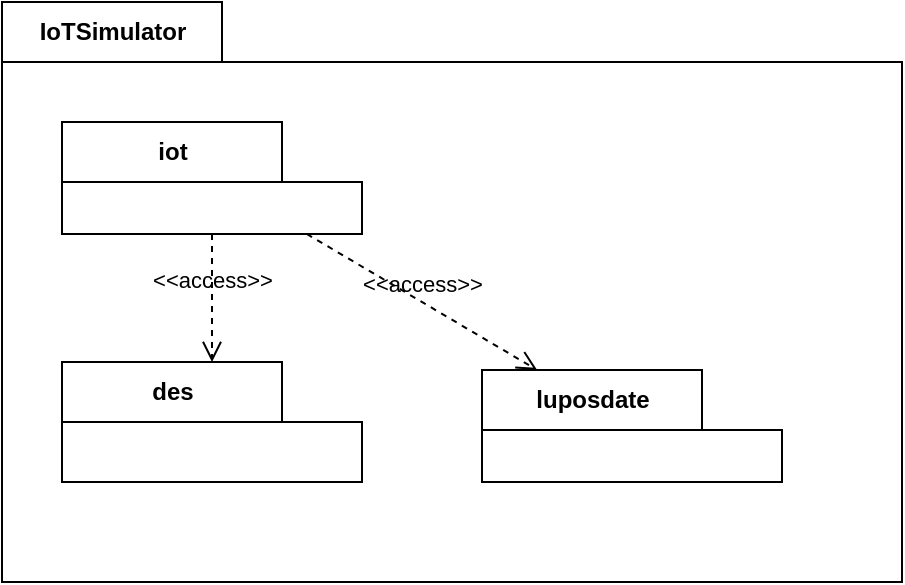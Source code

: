 <mxfile version="14.5.1" type="device" pages="4"><diagram id="vRRZIqCkM6hg-ABJ2pF9" name="package dia"><mxGraphModel dx="1086" dy="806" grid="1" gridSize="10" guides="1" tooltips="1" connect="1" arrows="1" fold="1" page="1" pageScale="1" pageWidth="1169" pageHeight="827" math="0" shadow="0"><root><mxCell id="1gKnIOoqOgBdwHBui1Az-0"/><mxCell id="1gKnIOoqOgBdwHBui1Az-1" parent="1gKnIOoqOgBdwHBui1Az-0"/><mxCell id="1gKnIOoqOgBdwHBui1Az-3" value="IoTSimulator" style="shape=folder;fontStyle=1;tabWidth=110;tabHeight=30;tabPosition=left;html=1;boundedLbl=1;labelInHeader=1;container=1;collapsible=0;recursiveResize=0;" parent="1gKnIOoqOgBdwHBui1Az-1" vertex="1"><mxGeometry x="120" y="190" width="450" height="290" as="geometry"/></mxCell><mxCell id="1gKnIOoqOgBdwHBui1Az-5" value="des" style="shape=folder;fontStyle=1;tabWidth=110;tabHeight=30;tabPosition=left;html=1;boundedLbl=1;labelInHeader=1;container=1;collapsible=0;recursiveResize=0;" parent="1gKnIOoqOgBdwHBui1Az-3" vertex="1"><mxGeometry x="30" y="180" width="150" height="60" as="geometry"/></mxCell><mxCell id="1gKnIOoqOgBdwHBui1Az-7" value="iot" style="shape=folder;fontStyle=1;tabWidth=110;tabHeight=30;tabPosition=left;html=1;boundedLbl=1;labelInHeader=1;container=1;collapsible=0;recursiveResize=0;" parent="1gKnIOoqOgBdwHBui1Az-3" vertex="1"><mxGeometry x="30" y="60" width="150" height="56" as="geometry"/></mxCell><mxCell id="1gKnIOoqOgBdwHBui1Az-8" value="luposdate" style="shape=folder;fontStyle=1;tabWidth=110;tabHeight=30;tabPosition=left;html=1;boundedLbl=1;labelInHeader=1;container=1;collapsible=0;recursiveResize=0;" parent="1gKnIOoqOgBdwHBui1Az-3" vertex="1"><mxGeometry x="240" y="184" width="150" height="56" as="geometry"/></mxCell><mxCell id="1gKnIOoqOgBdwHBui1Az-10" value="&amp;lt;&amp;lt;access&amp;gt;&amp;gt;" style="endArrow=open;startArrow=none;endFill=0;startFill=0;endSize=8;html=1;verticalAlign=bottom;dashed=1;labelBackgroundColor=none;" parent="1gKnIOoqOgBdwHBui1Az-3" source="1gKnIOoqOgBdwHBui1Az-7" target="1gKnIOoqOgBdwHBui1Az-5" edge="1"><mxGeometry width="160" relative="1" as="geometry"><mxPoint x="370" y="110" as="sourcePoint"/><mxPoint x="370" y="170" as="targetPoint"/></mxGeometry></mxCell><mxCell id="1gKnIOoqOgBdwHBui1Az-11" value="&amp;lt;&amp;lt;access&amp;gt;&amp;gt;" style="endArrow=open;startArrow=none;endFill=0;startFill=0;endSize=8;html=1;verticalAlign=bottom;dashed=1;labelBackgroundColor=none;" parent="1gKnIOoqOgBdwHBui1Az-3" source="1gKnIOoqOgBdwHBui1Az-7" target="1gKnIOoqOgBdwHBui1Az-8" edge="1"><mxGeometry width="160" relative="1" as="geometry"><mxPoint x="260" y="138" as="sourcePoint"/><mxPoint x="260" y="262" as="targetPoint"/></mxGeometry></mxCell></root></mxGraphModel></diagram><diagram id="C5RBs43oDa-KdzZeNtuy" name="classdiagram"><mxGraphModel dx="3076" dy="1991" grid="1" gridSize="10" guides="1" tooltips="1" connect="1" arrows="1" fold="1" page="1" pageScale="1" pageWidth="827" pageHeight="1169" math="0" shadow="0"><root><mxCell id="WIyWlLk6GJQsqaUBKTNV-0"/><mxCell id="WIyWlLk6GJQsqaUBKTNV-1" parent="WIyWlLk6GJQsqaUBKTNV-0"/><mxCell id="_Pl0vGnd-abjK3oXuGNf-1" value="" style="group" parent="WIyWlLk6GJQsqaUBKTNV-1" vertex="1" connectable="0"><mxGeometry x="-820" width="790" height="560" as="geometry"/></mxCell><mxCell id="_Pl0vGnd-abjK3oXuGNf-0" value="des" style="shape=folder;fontStyle=1;tabWidth=110;tabHeight=30;tabPosition=left;html=1;boundedLbl=1;labelInHeader=1;container=1;collapsible=0;recursiveResize=0;" parent="_Pl0vGnd-abjK3oXuGNf-1" vertex="1"><mxGeometry x="-30" y="-50" width="820" height="610" as="geometry"/></mxCell><mxCell id="zkfFHV4jXpPFQw0GAbJ--0" value="Entity" style="swimlane;fontStyle=3;align=center;verticalAlign=top;childLayout=stackLayout;horizontal=1;startSize=40;horizontalStack=0;resizeParent=1;resizeLast=0;collapsible=1;marginBottom=0;rounded=0;shadow=0;strokeWidth=1;" parent="_Pl0vGnd-abjK3oXuGNf-1" vertex="1"><mxGeometry y="180" width="380" height="206" as="geometry"><mxRectangle x="110" y="40" width="160" height="26" as="alternateBounds"/></mxGeometry></mxCell><mxCell id="xHIuYqL_ucx7t_yjkkBr-3" value="" style="line;strokeWidth=1;fillColor=none;align=left;verticalAlign=middle;spacingTop=-1;spacingLeft=3;spacingRight=3;rotatable=0;labelPosition=right;points=[];portConstraint=eastwest;" parent="zkfFHV4jXpPFQw0GAbJ--0" vertex="1"><mxGeometry y="40" width="380" height="10" as="geometry"/></mxCell><mxCell id="ssuXnuS0yx2slPVAGlFX-4" value="shutDownEntity()" style="text;align=left;verticalAlign=top;spacingLeft=4;spacingRight=4;overflow=hidden;rotatable=0;points=[[0,0.5],[1,0.5]];portConstraint=eastwest;fontStyle=2" parent="zkfFHV4jXpPFQw0GAbJ--0" vertex="1"><mxGeometry y="50" width="380" height="26" as="geometry"/></mxCell><mxCell id="zkfFHV4jXpPFQw0GAbJ--5" value="startUpEntity()" style="text;align=left;verticalAlign=top;spacingLeft=4;spacingRight=4;overflow=hidden;rotatable=0;points=[[0,0.5],[1,0.5]];portConstraint=eastwest;fontStyle=2" parent="zkfFHV4jXpPFQw0GAbJ--0" vertex="1"><mxGeometry y="76" width="380" height="26" as="geometry"/></mxCell><mxCell id="ssuXnuS0yx2slPVAGlFX-3" value="processEvent(e: Event)" style="text;align=left;verticalAlign=top;spacingLeft=4;spacingRight=4;overflow=hidden;rotatable=0;points=[[0,0.5],[1,0.5]];portConstraint=eastwest;fontStyle=2" parent="zkfFHV4jXpPFQw0GAbJ--0" vertex="1"><mxGeometry y="102" width="380" height="26" as="geometry"/></mxCell><mxCell id="ssuXnuS0yx2slPVAGlFX-5" value="sendEvent(destination: Entity, delay: Long, data: Any?)" style="text;align=left;verticalAlign=top;spacingLeft=4;spacingRight=4;overflow=hidden;rotatable=0;points=[[0,0.5],[1,0.5]];portConstraint=eastwest;fontStyle=0" parent="zkfFHV4jXpPFQw0GAbJ--0" vertex="1"><mxGeometry y="128" width="380" height="26" as="geometry"/></mxCell><mxCell id="ssuXnuS0yx2slPVAGlFX-6" value="beBusy(duration: Long)" style="text;align=left;verticalAlign=top;spacingLeft=4;spacingRight=4;overflow=hidden;rotatable=0;points=[[0,0.5],[1,0.5]];portConstraint=eastwest;fontStyle=0" parent="zkfFHV4jXpPFQw0GAbJ--0" vertex="1"><mxGeometry y="154" width="380" height="26" as="geometry"/></mxCell><mxCell id="ssuXnuS0yx2slPVAGlFX-7" value="terminate()" style="text;align=left;verticalAlign=top;spacingLeft=4;spacingRight=4;overflow=hidden;rotatable=0;points=[[0,0.5],[1,0.5]];portConstraint=eastwest;fontStyle=0" parent="zkfFHV4jXpPFQw0GAbJ--0" vertex="1"><mxGeometry y="180" width="380" height="26" as="geometry"/></mxCell><mxCell id="zkfFHV4jXpPFQw0GAbJ--17" value="EventPriorityQueue" style="swimlane;fontStyle=1;align=center;verticalAlign=top;childLayout=stackLayout;horizontal=1;startSize=26;horizontalStack=0;resizeParent=1;resizeLast=0;collapsible=1;marginBottom=0;rounded=0;shadow=0;strokeWidth=1;" parent="_Pl0vGnd-abjK3oXuGNf-1" vertex="1"><mxGeometry x="540" width="160" height="150" as="geometry"><mxRectangle x="-70" y="130" width="160" height="26" as="alternateBounds"/></mxGeometry></mxCell><mxCell id="xHIuYqL_ucx7t_yjkkBr-4" value="" style="line;strokeWidth=1;fillColor=none;align=left;verticalAlign=middle;spacingTop=-1;spacingLeft=3;spacingRight=3;rotatable=0;labelPosition=right;points=[];portConstraint=eastwest;" parent="zkfFHV4jXpPFQw0GAbJ--17" vertex="1"><mxGeometry y="26" width="160" height="10" as="geometry"/></mxCell><mxCell id="zkfFHV4jXpPFQw0GAbJ--24" value="enqueue(e: Event)" style="text;align=left;verticalAlign=top;spacingLeft=4;spacingRight=4;overflow=hidden;rotatable=0;points=[[0,0.5],[1,0.5]];portConstraint=eastwest;" parent="zkfFHV4jXpPFQw0GAbJ--17" vertex="1"><mxGeometry y="36" width="160" height="26" as="geometry"/></mxCell><mxCell id="zkfFHV4jXpPFQw0GAbJ--25" value="dequeue(): Event" style="text;align=left;verticalAlign=top;spacingLeft=4;spacingRight=4;overflow=hidden;rotatable=0;points=[[0,0.5],[1,0.5]];portConstraint=eastwest;" parent="zkfFHV4jXpPFQw0GAbJ--17" vertex="1"><mxGeometry y="62" width="160" height="26" as="geometry"/></mxCell><mxCell id="ssuXnuS0yx2slPVAGlFX-0" value="peek(): Event" style="text;align=left;verticalAlign=top;spacingLeft=4;spacingRight=4;overflow=hidden;rotatable=0;points=[[0,0.5],[1,0.5]];portConstraint=eastwest;" parent="zkfFHV4jXpPFQw0GAbJ--17" vertex="1"><mxGeometry y="88" width="160" height="26" as="geometry"/></mxCell><mxCell id="ssuXnuS0yx2slPVAGlFX-1" value="hasNext(): Boolean" style="text;align=left;verticalAlign=top;spacingLeft=4;spacingRight=4;overflow=hidden;rotatable=0;points=[[0,0.5],[1,0.5]];portConstraint=eastwest;" parent="zkfFHV4jXpPFQw0GAbJ--17" vertex="1"><mxGeometry y="114" width="160" height="26" as="geometry"/></mxCell><mxCell id="zkfFHV4jXpPFQw0GAbJ--26" value="" style="endArrow=open;shadow=0;strokeWidth=1;rounded=0;endFill=1;elbow=vertical;" parent="_Pl0vGnd-abjK3oXuGNf-1" source="zkfFHV4jXpPFQw0GAbJ--0" target="zkfFHV4jXpPFQw0GAbJ--17" edge="1"><mxGeometry x="0.5" y="41" relative="1" as="geometry"><mxPoint x="1200" y="192" as="sourcePoint"/><mxPoint x="1360" y="192" as="targetPoint"/><mxPoint x="-40" y="32" as="offset"/></mxGeometry></mxCell><mxCell id="zkfFHV4jXpPFQw0GAbJ--29" value="1&amp;nbsp; deferredEvents" style="text;html=1;resizable=0;points=[];;align=center;verticalAlign=middle;labelBackgroundColor=none;rounded=0;shadow=0;strokeWidth=1;fontSize=12;" parent="zkfFHV4jXpPFQw0GAbJ--26" vertex="1" connectable="0"><mxGeometry x="0.5" y="49" relative="1" as="geometry"><mxPoint x="19.41" y="71.47" as="offset"/></mxGeometry></mxCell><mxCell id="ssuXnuS0yx2slPVAGlFX-20" value="" style="endArrow=open;shadow=0;strokeWidth=1;rounded=0;endFill=1;elbow=vertical;" parent="_Pl0vGnd-abjK3oXuGNf-1" source="zkfFHV4jXpPFQw0GAbJ--17" target="NYVT1OIknMUKsWnLroQu-0" edge="1"><mxGeometry x="0.5" y="41" relative="1" as="geometry"><mxPoint x="1234" y="460" as="sourcePoint"/><mxPoint x="1524" y="460" as="targetPoint"/><mxPoint x="-40" y="32" as="offset"/></mxGeometry></mxCell><mxCell id="ssuXnuS0yx2slPVAGlFX-22" value="*&amp;nbsp; queue" style="text;html=1;resizable=0;points=[];;align=center;verticalAlign=middle;labelBackgroundColor=none;rounded=0;shadow=0;strokeWidth=1;fontSize=12;" parent="ssuXnuS0yx2slPVAGlFX-20" vertex="1" connectable="0"><mxGeometry x="0.5" y="49" relative="1" as="geometry"><mxPoint x="-19.0" y="4" as="offset"/></mxGeometry></mxCell><mxCell id="ssuXnuS0yx2slPVAGlFX-23" value="Simulation" style="swimlane;fontStyle=1;align=center;verticalAlign=top;childLayout=stackLayout;horizontal=1;startSize=26;horizontalStack=0;resizeParent=1;resizeParentMax=0;resizeLast=0;collapsible=1;marginBottom=0;" parent="_Pl0vGnd-abjK3oXuGNf-1" vertex="1"><mxGeometry x="40" width="300" height="128" as="geometry"/></mxCell><mxCell id="ssuXnuS0yx2slPVAGlFX-24" value="clock: Long&#10;maxClock: Long" style="text;strokeColor=none;fillColor=none;align=left;verticalAlign=top;spacingLeft=4;spacingRight=4;overflow=hidden;rotatable=0;points=[[0,0.5],[1,0.5]];portConstraint=eastwest;" parent="ssuXnuS0yx2slPVAGlFX-23" vertex="1"><mxGeometry y="26" width="300" height="40" as="geometry"/></mxCell><mxCell id="ssuXnuS0yx2slPVAGlFX-25" value="" style="line;strokeWidth=1;fillColor=none;align=left;verticalAlign=middle;spacingTop=-1;spacingLeft=3;spacingRight=3;rotatable=0;labelPosition=right;points=[];portConstraint=eastwest;" parent="ssuXnuS0yx2slPVAGlFX-23" vertex="1"><mxGeometry y="66" width="300" height="10" as="geometry"/></mxCell><mxCell id="ssuXnuS0yx2slPVAGlFX-26" value="initialize(entities: List&lt;Entity&gt;, maxClock: Long)" style="text;strokeColor=none;fillColor=none;align=left;verticalAlign=top;spacingLeft=4;spacingRight=4;overflow=hidden;rotatable=0;points=[[0,0.5],[1,0.5]];portConstraint=eastwest;" parent="ssuXnuS0yx2slPVAGlFX-23" vertex="1"><mxGeometry y="76" width="300" height="26" as="geometry"/></mxCell><mxCell id="ssuXnuS0yx2slPVAGlFX-33" value="runSimulation(): Long" style="text;strokeColor=none;fillColor=none;align=left;verticalAlign=top;spacingLeft=4;spacingRight=4;overflow=hidden;rotatable=0;points=[[0,0.5],[1,0.5]];portConstraint=eastwest;" parent="ssuXnuS0yx2slPVAGlFX-23" vertex="1"><mxGeometry y="102" width="300" height="26" as="geometry"/></mxCell><mxCell id="ssuXnuS0yx2slPVAGlFX-27" value="" style="endArrow=open;shadow=0;strokeWidth=1;rounded=0;endFill=1;elbow=vertical;" parent="_Pl0vGnd-abjK3oXuGNf-1" source="ssuXnuS0yx2slPVAGlFX-23" target="zkfFHV4jXpPFQw0GAbJ--0" edge="1"><mxGeometry x="0.5" y="41" relative="1" as="geometry"><mxPoint x="757" y="29.271" as="sourcePoint"/><mxPoint x="430" y="-150.001" as="targetPoint"/><mxPoint x="-40" y="32" as="offset"/></mxGeometry></mxCell><mxCell id="ssuXnuS0yx2slPVAGlFX-29" value="*&amp;nbsp; entities" style="text;html=1;resizable=0;points=[];;align=center;verticalAlign=middle;labelBackgroundColor=none;rounded=0;shadow=0;strokeWidth=1;fontSize=12;" parent="ssuXnuS0yx2slPVAGlFX-27" vertex="1" connectable="0"><mxGeometry x="0.5" y="49" relative="1" as="geometry"><mxPoint x="-19.59" y="-4" as="offset"/></mxGeometry></mxCell><mxCell id="ssuXnuS0yx2slPVAGlFX-30" value="" style="endArrow=open;shadow=0;strokeWidth=1;rounded=0;endFill=1;elbow=vertical;" parent="_Pl0vGnd-abjK3oXuGNf-1" source="ssuXnuS0yx2slPVAGlFX-23" target="zkfFHV4jXpPFQw0GAbJ--17" edge="1"><mxGeometry x="0.5" y="41" relative="1" as="geometry"><mxPoint x="529.997" y="132.25" as="sourcePoint"/><mxPoint x="642.24" y="40" as="targetPoint"/><mxPoint x="-40" y="32" as="offset"/></mxGeometry></mxCell><mxCell id="ssuXnuS0yx2slPVAGlFX-32" value="1&amp;nbsp; futureEvents" style="text;html=1;resizable=0;points=[];;align=center;verticalAlign=middle;labelBackgroundColor=none;rounded=0;shadow=0;strokeWidth=1;fontSize=12;" parent="ssuXnuS0yx2slPVAGlFX-30" vertex="1" connectable="0"><mxGeometry x="0.5" y="49" relative="1" as="geometry"><mxPoint x="4.51" y="34.68" as="offset"/></mxGeometry></mxCell><mxCell id="ssuXnuS0yx2slPVAGlFX-59" value="" style="endArrow=open;shadow=0;strokeWidth=1;rounded=0;endFill=1;elbow=vertical;entryX=1;entryY=0.5;entryDx=0;entryDy=0;" parent="_Pl0vGnd-abjK3oXuGNf-1" source="NYVT1OIknMUKsWnLroQu-0" target="zkfFHV4jXpPFQw0GAbJ--5" edge="1"><mxGeometry x="0.5" y="41" relative="1" as="geometry"><mxPoint x="485.575" y="300" as="sourcePoint"/><mxPoint x="410.0" y="430" as="targetPoint"/><mxPoint x="-40" y="32" as="offset"/></mxGeometry></mxCell><mxCell id="ssuXnuS0yx2slPVAGlFX-61" value="1&amp;nbsp; source" style="text;html=1;resizable=0;points=[];;align=center;verticalAlign=middle;labelBackgroundColor=none;rounded=0;shadow=0;strokeWidth=1;fontSize=12;" parent="ssuXnuS0yx2slPVAGlFX-59" vertex="1" connectable="0"><mxGeometry x="0.5" y="49" relative="1" as="geometry"><mxPoint x="5.57" y="-66.02" as="offset"/></mxGeometry></mxCell><mxCell id="ssuXnuS0yx2slPVAGlFX-62" value="" style="endArrow=open;shadow=0;strokeWidth=1;rounded=0;endFill=1;elbow=vertical;entryX=0.999;entryY=0.138;entryDx=0;entryDy=0;entryPerimeter=0;" parent="_Pl0vGnd-abjK3oXuGNf-1" source="NYVT1OIknMUKsWnLroQu-0" target="ssuXnuS0yx2slPVAGlFX-5" edge="1"><mxGeometry x="0.5" y="41" relative="1" as="geometry"><mxPoint x="560" y="361" as="sourcePoint"/><mxPoint x="407.0" y="550" as="targetPoint"/><mxPoint x="-40" y="32" as="offset"/></mxGeometry></mxCell><mxCell id="ssuXnuS0yx2slPVAGlFX-64" value="1&amp;nbsp; destination" style="text;html=1;resizable=0;points=[];;align=center;verticalAlign=middle;labelBackgroundColor=none;rounded=0;shadow=0;strokeWidth=1;fontSize=12;" parent="ssuXnuS0yx2slPVAGlFX-62" vertex="1" connectable="0"><mxGeometry x="0.5" y="49" relative="1" as="geometry"><mxPoint x="7.34" y="-36.73" as="offset"/></mxGeometry></mxCell><mxCell id="kUusdnOKoF7H_CNt3dx4-0" value="&amp;lt;&amp;lt;enumeration&amp;gt;&amp;gt;&lt;br&gt;&lt;b&gt;State&lt;/b&gt;" style="swimlane;fontStyle=0;align=center;verticalAlign=top;childLayout=stackLayout;horizontal=1;startSize=40;horizontalStack=0;resizeParent=1;resizeParentMax=0;resizeLast=0;collapsible=0;marginBottom=0;html=1;" parent="_Pl0vGnd-abjK3oXuGNf-1" vertex="1"><mxGeometry x="120" y="440" width="140" height="100" as="geometry"/></mxCell><mxCell id="kUusdnOKoF7H_CNt3dx4-1" value="RUNNABLE&lt;br&gt;BUSY&lt;br&gt;TERMINATED" style="text;html=1;strokeColor=none;fillColor=none;align=left;verticalAlign=middle;spacingLeft=4;spacingRight=4;overflow=hidden;rotatable=0;points=[[0,0.5],[1,0.5]];portConstraint=eastwest;" parent="kUusdnOKoF7H_CNt3dx4-0" vertex="1"><mxGeometry y="40" width="140" height="60" as="geometry"/></mxCell><mxCell id="kUusdnOKoF7H_CNt3dx4-2" value="" style="endArrow=open;shadow=0;strokeWidth=1;rounded=0;endFill=1;elbow=vertical;" parent="_Pl0vGnd-abjK3oXuGNf-1" source="zkfFHV4jXpPFQw0GAbJ--0" target="kUusdnOKoF7H_CNt3dx4-0" edge="1"><mxGeometry x="0.5" y="41" relative="1" as="geometry"><mxPoint x="420.38" y="520" as="sourcePoint"/><mxPoint x="270.0" y="563.588" as="targetPoint"/><mxPoint x="-40" y="32" as="offset"/></mxGeometry></mxCell><mxCell id="kUusdnOKoF7H_CNt3dx4-4" value="1&amp;nbsp; currentState&amp;nbsp;" style="text;html=1;resizable=0;points=[];;align=center;verticalAlign=middle;labelBackgroundColor=none;rounded=0;shadow=0;strokeWidth=1;fontSize=12;" parent="kUusdnOKoF7H_CNt3dx4-2" vertex="1" connectable="0"><mxGeometry x="0.5" y="49" relative="1" as="geometry"><mxPoint x="-4.67" y="-7.0" as="offset"/></mxGeometry></mxCell><mxCell id="NYVT1OIknMUKsWnLroQu-0" value="&amp;lt;&amp;lt;dataType&amp;gt;&amp;gt;&lt;br&gt;&lt;b&gt;Event&lt;/b&gt;" style="swimlane;fontStyle=0;align=center;verticalAlign=top;childLayout=stackLayout;horizontal=1;startSize=40;horizontalStack=0;resizeParent=1;resizeParentMax=0;resizeLast=0;collapsible=0;marginBottom=0;html=1;" parent="_Pl0vGnd-abjK3oXuGNf-1" vertex="1"><mxGeometry x="540" y="250" width="160" height="90" as="geometry"/></mxCell><mxCell id="NYVT1OIknMUKsWnLroQu-1" value="occurrenceTime: Double&lt;br&gt;data: Any?" style="text;html=1;strokeColor=none;fillColor=none;align=left;verticalAlign=middle;spacingLeft=4;spacingRight=4;overflow=hidden;rotatable=0;points=[[0,0.5],[1,0.5]];portConstraint=eastwest;" parent="NYVT1OIknMUKsWnLroQu-0" vertex="1"><mxGeometry y="40" width="160" height="50" as="geometry"/></mxCell><mxCell id="u_kVfinIG8tyeLFJFoCs-0" value="des" style="shape=folder;fontStyle=1;tabWidth=110;tabHeight=30;tabPosition=left;html=1;boundedLbl=1;labelInHeader=1;container=1;collapsible=0;recursiveResize=0;" parent="WIyWlLk6GJQsqaUBKTNV-1" vertex="1"><mxGeometry x="-1110" y="620" width="840" height="440" as="geometry"/></mxCell><mxCell id="u_kVfinIG8tyeLFJFoCs-9" value="&lt;p style=&quot;margin: 0px ; margin-top: 4px ; text-align: center&quot;&gt;&lt;i&gt;&amp;lt;&amp;lt;Interface&amp;gt;&amp;gt;&lt;/i&gt;&lt;br&gt;&lt;b&gt;ISimulation&lt;/b&gt;&lt;/p&gt;&lt;hr size=&quot;1&quot;&gt;&lt;p style=&quot;margin: 0px ; margin-left: 4px&quot;&gt;getCurrentClock(): Long&lt;br&gt;&lt;/p&gt;&lt;p style=&quot;margin: 0px ; margin-left: 4px&quot;&gt;startSimulation()&lt;/p&gt;&lt;p style=&quot;margin: 0px ; margin-left: 4px&quot;&gt;endSimulation()&lt;/p&gt;&lt;p style=&quot;margin: 0px ; margin-left: 4px&quot;&gt;&lt;br&gt;&lt;/p&gt;" style="verticalAlign=top;align=left;overflow=fill;fontSize=12;fontFamily=Helvetica;html=1;" parent="u_kVfinIG8tyeLFJFoCs-0" vertex="1"><mxGeometry x="20" y="50" width="140" height="90" as="geometry"/></mxCell><mxCell id="hTJO17ifyOc39funUpNa-1" value="&lt;p style=&quot;margin: 0px ; margin-top: 4px ; text-align: center&quot;&gt;&lt;b&gt;Simulation&lt;/b&gt;&lt;/p&gt;&lt;hr size=&quot;1&quot;&gt;&lt;p style=&quot;margin: 0px ; margin-left: 4px&quot;&gt;&amp;lt;&amp;lt;constructor&amp;gt;&amp;gt; Simulation(&lt;/p&gt;&lt;p style=&quot;margin: 0px ; margin-left: 4px&quot;&gt;&lt;span&gt;&amp;nbsp; &amp;nbsp; &amp;nbsp; &amp;nbsp; &amp;nbsp; &amp;nbsp; &amp;nbsp; &amp;nbsp;entities: List&amp;lt;Entity&amp;gt;,&lt;/span&gt;&lt;/p&gt;&lt;p style=&quot;margin: 0px ; margin-left: 4px&quot;&gt;&lt;span&gt;&amp;nbsp; &amp;nbsp; &amp;nbsp; &amp;nbsp; &amp;nbsp; &amp;nbsp; &amp;nbsp; &amp;nbsp;maxClock: Long,&lt;br&gt;&amp;nbsp; &amp;nbsp; &amp;nbsp; &amp;nbsp; &amp;nbsp; &amp;nbsp; &amp;nbsp; &amp;nbsp;steadyClock: Long,&lt;/span&gt;&lt;/p&gt;&lt;p style=&quot;margin: 0px ; margin-left: 4px&quot;&gt;&lt;span&gt;&amp;nbsp; &amp;nbsp; &amp;nbsp; &amp;nbsp; &amp;nbsp; &amp;nbsp; &amp;nbsp; &amp;nbsp;callback: ISimulationLifeCycle)&lt;/span&gt;&lt;/p&gt;" style="verticalAlign=top;align=left;overflow=fill;fontSize=12;fontFamily=Helvetica;html=1;" vertex="1" parent="u_kVfinIG8tyeLFJFoCs-0"><mxGeometry x="290" y="60" width="220" height="110" as="geometry"/></mxCell><mxCell id="hTJO17ifyOc39funUpNa-2" value="" style="endArrow=block;dashed=1;endFill=0;endSize=12;html=1;" edge="1" parent="u_kVfinIG8tyeLFJFoCs-0" source="hTJO17ifyOc39funUpNa-1" target="u_kVfinIG8tyeLFJFoCs-9"><mxGeometry width="160" relative="1" as="geometry"><mxPoint x="380" y="230" as="sourcePoint"/><mxPoint x="540" y="230" as="targetPoint"/></mxGeometry></mxCell><mxCell id="hTJO17ifyOc39funUpNa-3" value="&lt;p style=&quot;margin: 0px ; margin-top: 4px ; text-align: center&quot;&gt;&lt;b&gt;EventPriorityQueue&lt;/b&gt;&lt;/p&gt;&lt;hr size=&quot;1&quot;&gt;&lt;p style=&quot;margin: 0px ; margin-left: 4px&quot;&gt;&lt;br&gt;&lt;/p&gt;" style="verticalAlign=top;align=left;overflow=fill;fontSize=12;fontFamily=Helvetica;html=1;" vertex="1" parent="u_kVfinIG8tyeLFJFoCs-0"><mxGeometry x="670" y="80" width="130" height="50" as="geometry"/></mxCell><mxCell id="hTJO17ifyOc39funUpNa-5" value="" style="endArrow=open;shadow=0;strokeWidth=1;rounded=0;endFill=1;elbow=vertical;" edge="1" parent="u_kVfinIG8tyeLFJFoCs-0" source="hTJO17ifyOc39funUpNa-1" target="hTJO17ifyOc39funUpNa-3"><mxGeometry x="0.5" y="41" relative="1" as="geometry"><mxPoint x="420" y="177.393" as="sourcePoint"/><mxPoint x="580" y="99.998" as="targetPoint"/><mxPoint x="-40" y="32" as="offset"/></mxGeometry></mxCell><mxCell id="hTJO17ifyOc39funUpNa-6" value="1&amp;nbsp; &lt;br&gt;futureEvents" style="text;html=1;resizable=0;points=[];;align=center;verticalAlign=middle;labelBackgroundColor=none;rounded=0;shadow=0;strokeWidth=1;fontSize=12;" vertex="1" connectable="0" parent="hTJO17ifyOc39funUpNa-5"><mxGeometry x="0.5" y="49" relative="1" as="geometry"><mxPoint x="1.52" y="29.99" as="offset"/></mxGeometry></mxCell><mxCell id="hTJO17ifyOc39funUpNa-11" value="&lt;p style=&quot;margin: 0px ; margin-top: 4px ; text-align: center&quot;&gt;&lt;i&gt;&amp;lt;&amp;lt;dataType&amp;gt;&amp;gt;&lt;/i&gt;&lt;br&gt;&lt;b&gt;Event&lt;/b&gt;&lt;/p&gt;&lt;hr size=&quot;1&quot;&gt;&lt;p style=&quot;margin: 0px ; margin-left: 4px&quot;&gt;eventNumber: Int&lt;/p&gt;&lt;p style=&quot;margin: 0px ; margin-left: 4px&quot;&gt;occurenceTime: Long&lt;/p&gt;&lt;p style=&quot;margin: 0px ; margin-left: 4px&quot;&gt;data: Any&lt;br&gt;&lt;/p&gt;" style="verticalAlign=top;align=left;overflow=fill;fontSize=12;fontFamily=Helvetica;html=1;" vertex="1" parent="u_kVfinIG8tyeLFJFoCs-0"><mxGeometry x="640" y="290" width="190" height="90" as="geometry"/></mxCell><mxCell id="hTJO17ifyOc39funUpNa-12" value="" style="endArrow=open;shadow=0;strokeWidth=1;rounded=0;endFill=1;elbow=vertical;" edge="1" parent="u_kVfinIG8tyeLFJFoCs-0" source="hTJO17ifyOc39funUpNa-3" target="hTJO17ifyOc39funUpNa-11"><mxGeometry x="0.5" y="41" relative="1" as="geometry"><mxPoint x="620" y="68" as="sourcePoint"/><mxPoint x="620" y="168" as="targetPoint"/><mxPoint x="-40" y="32" as="offset"/></mxGeometry></mxCell><mxCell id="hTJO17ifyOc39funUpNa-13" value="*&amp;nbsp; queue" style="text;html=1;resizable=0;points=[];;align=center;verticalAlign=middle;labelBackgroundColor=none;rounded=0;shadow=0;strokeWidth=1;fontSize=12;" vertex="1" connectable="0" parent="hTJO17ifyOc39funUpNa-12"><mxGeometry x="0.5" y="49" relative="1" as="geometry"><mxPoint x="-24.0" y="20" as="offset"/></mxGeometry></mxCell><mxCell id="hTJO17ifyOc39funUpNa-14" value="&lt;p style=&quot;margin: 0px ; margin-top: 4px ; text-align: center&quot;&gt;&lt;i&gt;&amp;lt;&amp;lt;Interface&amp;gt;&amp;gt;&lt;/i&gt;&lt;br&gt;&lt;b&gt;ISimulationLifeCycle&lt;/b&gt;&lt;/p&gt;&lt;hr size=&quot;1&quot;&gt;&lt;p style=&quot;margin: 0px ; margin-left: 4px&quot;&gt;onStartUp()&lt;br&gt;&lt;/p&gt;&lt;p style=&quot;margin: 0px ; margin-left: 4px&quot;&gt;onSteadyState()&lt;/p&gt;&lt;p style=&quot;margin: 0px ; margin-left: 4px&quot;&gt;onShutDown()&lt;/p&gt;&lt;p style=&quot;margin: 0px ; margin-left: 4px&quot;&gt;&lt;br&gt;&lt;/p&gt;" style="verticalAlign=top;align=left;overflow=fill;fontSize=12;fontFamily=Helvetica;html=1;" vertex="1" parent="u_kVfinIG8tyeLFJFoCs-0"><mxGeometry x="20" y="230" width="140" height="90" as="geometry"/></mxCell><mxCell id="hTJO17ifyOc39funUpNa-15" value="" style="endArrow=open;shadow=0;strokeWidth=1;rounded=0;endFill=1;elbow=vertical;" edge="1" parent="u_kVfinIG8tyeLFJFoCs-0" source="hTJO17ifyOc39funUpNa-1" target="hTJO17ifyOc39funUpNa-14"><mxGeometry x="0.5" y="41" relative="1" as="geometry"><mxPoint x="250" y="324.614" as="sourcePoint"/><mxPoint x="357" y="320.002" as="targetPoint"/><mxPoint x="-40" y="32" as="offset"/></mxGeometry></mxCell><mxCell id="hTJO17ifyOc39funUpNa-16" value="1&amp;nbsp; &lt;br&gt;callback" style="text;html=1;resizable=0;points=[];;align=center;verticalAlign=middle;labelBackgroundColor=none;rounded=0;shadow=0;strokeWidth=1;fontSize=12;" vertex="1" connectable="0" parent="hTJO17ifyOc39funUpNa-15"><mxGeometry x="0.5" y="49" relative="1" as="geometry"><mxPoint x="-68.05" y="-50.66" as="offset"/></mxGeometry></mxCell><mxCell id="hTJO17ifyOc39funUpNa-18" value="&lt;p style=&quot;margin: 0px ; margin-top: 4px ; text-align: center&quot;&gt;&lt;b&gt;Entity&lt;/b&gt;&lt;br&gt;{abstract}&lt;/p&gt;&lt;hr size=&quot;1&quot;&gt;&lt;p style=&quot;margin: 0px ; margin-left: 4px&quot;&gt;&lt;i&gt;# onEvent(src: Entity, dest: Entity, data: Any)&lt;/i&gt;&lt;/p&gt;&lt;p style=&quot;margin: 0px ; margin-left: 4px&quot;&gt;# scheduleEvent(dest: Entity, data: Any, delay: Int)&lt;/p&gt;&lt;p style=&quot;margin: 0px ; margin-left: 4px&quot;&gt;# setTimer(delay: Int, callback: ITimer)&lt;/p&gt;&lt;p style=&quot;margin: 0px ; margin-left: 4px&quot;&gt;# terminate()&lt;/p&gt;" style="verticalAlign=top;align=left;overflow=fill;fontSize=12;fontFamily=Helvetica;html=1;" vertex="1" parent="u_kVfinIG8tyeLFJFoCs-0"><mxGeometry x="260" y="290" width="280" height="110" as="geometry"/></mxCell><mxCell id="hTJO17ifyOc39funUpNa-19" value="" style="endArrow=open;shadow=0;strokeWidth=1;rounded=0;endFill=1;elbow=vertical;startArrow=open;startFill=0;" edge="1" parent="u_kVfinIG8tyeLFJFoCs-0" source="hTJO17ifyOc39funUpNa-1" target="hTJO17ifyOc39funUpNa-18"><mxGeometry x="0.5" y="41" relative="1" as="geometry"><mxPoint x="520" y="190" as="sourcePoint"/><mxPoint x="520" y="242" as="targetPoint"/><mxPoint x="-40" y="32" as="offset"/></mxGeometry></mxCell><mxCell id="hTJO17ifyOc39funUpNa-20" value="*&amp;nbsp; entities" style="text;html=1;resizable=0;points=[];;align=center;verticalAlign=middle;labelBackgroundColor=none;rounded=0;shadow=0;strokeWidth=1;fontSize=12;" vertex="1" connectable="0" parent="hTJO17ifyOc39funUpNa-19"><mxGeometry x="0.5" y="49" relative="1" as="geometry"><mxPoint x="-19.59" y="10" as="offset"/></mxGeometry></mxCell><mxCell id="hTJO17ifyOc39funUpNa-21" value="1&amp;nbsp;" style="text;html=1;resizable=0;points=[];;align=center;verticalAlign=middle;labelBackgroundColor=none;rounded=0;shadow=0;strokeWidth=1;fontSize=12;" vertex="1" connectable="0" parent="u_kVfinIG8tyeLFJFoCs-0"><mxGeometry x="400.001" y="189.996" as="geometry"><mxPoint x="12" y="-2" as="offset"/></mxGeometry></mxCell><mxCell id="hTJO17ifyOc39funUpNa-22" value="&lt;p style=&quot;margin: 0px ; margin-top: 4px ; text-align: center&quot;&gt;&lt;i&gt;&amp;lt;&amp;lt;Interface&amp;gt;&amp;gt;&lt;/i&gt;&lt;br&gt;&lt;b&gt;ITimer&lt;/b&gt;&lt;/p&gt;&lt;hr size=&quot;1&quot;&gt;&lt;p style=&quot;margin: 0px ; margin-left: 4px&quot;&gt;onTimerExpired()&lt;/p&gt;&lt;p style=&quot;margin: 0px ; margin-left: 4px&quot;&gt;&lt;br&gt;&lt;/p&gt;" style="verticalAlign=top;align=left;overflow=fill;fontSize=12;fontFamily=Helvetica;html=1;" vertex="1" parent="u_kVfinIG8tyeLFJFoCs-0"><mxGeometry x="20" y="350" width="140" height="70" as="geometry"/></mxCell><mxCell id="hTJO17ifyOc39funUpNa-24" value="" style="endArrow=block;endSize=16;endFill=0;html=1;" edge="1" parent="u_kVfinIG8tyeLFJFoCs-0" source="hTJO17ifyOc39funUpNa-18" target="hTJO17ifyOc39funUpNa-14"><mxGeometry x="-1" y="81" width="160" relative="1" as="geometry"><mxPoint x="350" y="520" as="sourcePoint"/><mxPoint x="510" y="520" as="targetPoint"/><mxPoint x="-70" y="41" as="offset"/></mxGeometry></mxCell><mxCell id="hTJO17ifyOc39funUpNa-25" value="&amp;lt;&amp;lt;call&amp;gt;&amp;gt;" style="endArrow=open;endSize=12;dashed=1;html=1;" edge="1" parent="u_kVfinIG8tyeLFJFoCs-0" source="hTJO17ifyOc39funUpNa-18" target="hTJO17ifyOc39funUpNa-22"><mxGeometry width="160" relative="1" as="geometry"><mxPoint x="280" y="530" as="sourcePoint"/><mxPoint x="440" y="530" as="targetPoint"/></mxGeometry></mxCell><mxCell id="hTJO17ifyOc39funUpNa-27" value="" style="endArrow=open;shadow=0;strokeWidth=1;rounded=0;endFill=1;elbow=vertical;entryX=1;entryY=0.25;entryDx=0;entryDy=0;" edge="1" parent="u_kVfinIG8tyeLFJFoCs-0" source="hTJO17ifyOc39funUpNa-11" target="hTJO17ifyOc39funUpNa-18"><mxGeometry x="0.5" y="41" relative="1" as="geometry"><mxPoint x="690" y="197.333" as="sourcePoint"/><mxPoint x="530" y="180" as="targetPoint"/><mxPoint x="-40" y="32" as="offset"/></mxGeometry></mxCell><mxCell id="hTJO17ifyOc39funUpNa-28" value="1&amp;nbsp; source" style="text;html=1;resizable=0;points=[];;align=center;verticalAlign=middle;labelBackgroundColor=none;rounded=0;shadow=0;strokeWidth=1;fontSize=12;" vertex="1" connectable="0" parent="hTJO17ifyOc39funUpNa-27"><mxGeometry x="0.5" y="49" relative="1" as="geometry"><mxPoint x="5.57" y="-66.02" as="offset"/></mxGeometry></mxCell><mxCell id="hTJO17ifyOc39funUpNa-29" value="" style="endArrow=open;shadow=0;strokeWidth=1;rounded=0;endFill=1;elbow=vertical;entryX=1;entryY=0.75;entryDx=0;entryDy=0;" edge="1" parent="u_kVfinIG8tyeLFJFoCs-0" source="hTJO17ifyOc39funUpNa-11" target="hTJO17ifyOc39funUpNa-18"><mxGeometry x="0.5" y="41" relative="1" as="geometry"><mxPoint x="740.38" y="430.001" as="sourcePoint"/><mxPoint x="580.0" y="441.068" as="targetPoint"/><mxPoint x="-40" y="32" as="offset"/></mxGeometry></mxCell><mxCell id="hTJO17ifyOc39funUpNa-30" value="1&amp;nbsp; destination" style="text;html=1;resizable=0;points=[];;align=center;verticalAlign=middle;labelBackgroundColor=none;rounded=0;shadow=0;strokeWidth=1;fontSize=12;" vertex="1" connectable="0" parent="hTJO17ifyOc39funUpNa-29"><mxGeometry x="0.5" y="49" relative="1" as="geometry"><mxPoint x="7.34" y="-36.73" as="offset"/></mxGeometry></mxCell></root></mxGraphModel></diagram><diagram id="izYnNPH8ReKPw20XVI9M" name="Seite-3"><mxGraphModel dx="3376" dy="1434" grid="1" gridSize="10" guides="1" tooltips="1" connect="1" arrows="1" fold="1" page="1" pageScale="1" pageWidth="1169" pageHeight="827" math="0" shadow="0"><root><mxCell id="4DaEBpZmfPNvLISGL4Kf-0"/><mxCell id="4DaEBpZmfPNvLISGL4Kf-1" parent="4DaEBpZmfPNvLISGL4Kf-0"/><mxCell id="aAYCEKEUHM4NeFoEHYt9-0" value="des" style="shape=folder;fontStyle=1;tabWidth=110;tabHeight=30;tabPosition=left;html=1;boundedLbl=1;labelInHeader=1;container=1;collapsible=0;recursiveResize=0;" vertex="1" parent="4DaEBpZmfPNvLISGL4Kf-1"><mxGeometry x="-858.56" y="-70" width="200" height="110" as="geometry"/></mxCell><mxCell id="ccerlBzCN2YzGVjeIONN-0" value="Entity" style="swimlane;fontStyle=3;align=center;verticalAlign=top;childLayout=stackLayout;horizontal=1;startSize=40;horizontalStack=0;resizeParent=1;resizeLast=0;collapsible=1;marginBottom=0;rounded=0;shadow=0;strokeWidth=1;" vertex="1" parent="aAYCEKEUHM4NeFoEHYt9-0"><mxGeometry x="30" y="40" width="80" height="50" as="geometry"><mxRectangle x="110" y="40" width="160" height="26" as="alternateBounds"/></mxGeometry></mxCell><mxCell id="v4aWpQIU6m58-08GcWiB-0" value="iot" style="shape=folder;fontStyle=1;tabWidth=110;tabHeight=30;tabPosition=left;html=1;boundedLbl=1;labelInHeader=1;container=1;collapsible=0;recursiveResize=0;" vertex="1" parent="4DaEBpZmfPNvLISGL4Kf-1"><mxGeometry x="-1200" y="49.14" width="740" height="604.12" as="geometry"/></mxCell><mxCell id="cjDgd2NI8Zlpajkxy3l--0" value="&amp;lt;&amp;lt;singleton&amp;gt;&amp;gt;&lt;br&gt;&lt;b&gt;Configuration&lt;/b&gt;" style="swimlane;fontStyle=0;align=center;verticalAlign=top;childLayout=stackLayout;horizontal=1;startSize=40;horizontalStack=0;resizeParent=1;resizeParentMax=0;resizeLast=0;collapsible=0;marginBottom=0;html=1;" vertex="1" parent="v4aWpQIU6m58-08GcWiB-0"><mxGeometry x="259.278" y="325.514" width="153.402" height="127.483" as="geometry"/></mxCell><mxCell id="cjDgd2NI8Zlpajkxy3l--1" value="name: String&lt;br&gt;location: LatLng&lt;br&gt;" style="text;html=1;strokeColor=none;fillColor=none;align=left;verticalAlign=middle;spacingLeft=4;spacingRight=4;overflow=hidden;rotatable=0;points=[[0,0.5],[1,0.5]];portConstraint=eastwest;" vertex="1" parent="cjDgd2NI8Zlpajkxy3l--0"><mxGeometry y="40" width="153.402" height="40.69" as="geometry"/></mxCell><mxCell id="cjDgd2NI8Zlpajkxy3l--2" value="" style="line;strokeWidth=1;fillColor=none;align=left;verticalAlign=middle;spacingTop=-1;spacingLeft=3;spacingRight=3;rotatable=0;labelPosition=right;points=[];portConstraint=eastwest;" vertex="1" parent="cjDgd2NI8Zlpajkxy3l--0"><mxGeometry y="80.69" width="153.402" height="20.345" as="geometry"/></mxCell><mxCell id="cjDgd2NI8Zlpajkxy3l--3" value="parse(fileName: String)" style="text;align=left;verticalAlign=top;spacingLeft=4;spacingRight=4;overflow=hidden;rotatable=0;points=[[0,0.5],[1,0.5]];portConstraint=eastwest;" vertex="1" parent="cjDgd2NI8Zlpajkxy3l--0"><mxGeometry y="101.034" width="153.402" height="26.448" as="geometry"/></mxCell><mxCell id="-LK1UftWbeXZKWV9_T2R-0" value="PowerSupply" style="swimlane;fontStyle=1;align=center;verticalAlign=top;childLayout=stackLayout;horizontal=1;startSize=26;horizontalStack=0;resizeParent=1;resizeLast=0;collapsible=1;marginBottom=0;rounded=0;shadow=0;strokeWidth=1;" vertex="1" parent="v4aWpQIU6m58-08GcWiB-0"><mxGeometry x="470.201" y="302.395" width="153.402" height="173.725" as="geometry"><mxRectangle x="-70" y="130" width="160" height="26" as="alternateBounds"/></mxGeometry></mxCell><mxCell id="-LK1UftWbeXZKWV9_T2R-4" value="consumed: Double" style="text;align=left;verticalAlign=top;spacingLeft=4;spacingRight=4;overflow=hidden;rotatable=0;points=[[0,0.5],[1,0.5]];portConstraint=eastwest;" vertex="1" parent="-LK1UftWbeXZKWV9_T2R-0"><mxGeometry y="26" width="153.402" height="14.241" as="geometry"/></mxCell><mxCell id="WfNG1e8zl63KdycGPchL-1" value="isInfinite: Boolean" style="text;align=left;verticalAlign=top;spacingLeft=4;spacingRight=4;overflow=hidden;rotatable=0;points=[[0,0.5],[1,0.5]];portConstraint=eastwest;" vertex="1" parent="-LK1UftWbeXZKWV9_T2R-0"><mxGeometry y="40.241" width="153.402" height="20.345" as="geometry"/></mxCell><mxCell id="vQr-LDo-NdIm3FjPzjWT-0" value="drainageRate: Double" style="text;align=left;verticalAlign=top;spacingLeft=4;spacingRight=4;overflow=hidden;rotatable=0;points=[[0,0.5],[1,0.5]];portConstraint=eastwest;" vertex="1" parent="-LK1UftWbeXZKWV9_T2R-0"><mxGeometry y="60.586" width="153.402" height="20.345" as="geometry"/></mxCell><mxCell id="vQr-LDo-NdIm3FjPzjWT-1" value="actualCapacity: Double" style="text;align=left;verticalAlign=top;spacingLeft=4;spacingRight=4;overflow=hidden;rotatable=0;points=[[0,0.5],[1,0.5]];portConstraint=eastwest;" vertex="1" parent="-LK1UftWbeXZKWV9_T2R-0"><mxGeometry y="80.931" width="153.402" height="20.345" as="geometry"/></mxCell><mxCell id="-LK1UftWbeXZKWV9_T2R-1" value="" style="line;strokeWidth=1;fillColor=none;align=left;verticalAlign=middle;spacingTop=-1;spacingLeft=3;spacingRight=3;rotatable=0;labelPosition=right;points=[];portConstraint=eastwest;" vertex="1" parent="-LK1UftWbeXZKWV9_T2R-0"><mxGeometry y="101.276" width="153.402" height="20.345" as="geometry"/></mxCell><mxCell id="-LK1UftWbeXZKWV9_T2R-2" value="hasPowerLeft(): Boolean" style="text;align=left;verticalAlign=top;spacingLeft=4;spacingRight=4;overflow=hidden;rotatable=0;points=[[0,0.5],[1,0.5]];portConstraint=eastwest;" vertex="1" parent="-LK1UftWbeXZKWV9_T2R-0"><mxGeometry y="121.621" width="153.402" height="20.345" as="geometry"/></mxCell><mxCell id="-LK1UftWbeXZKWV9_T2R-3" value="decrease()" style="text;align=left;verticalAlign=top;spacingLeft=4;spacingRight=4;overflow=hidden;rotatable=0;points=[[0,0.5],[1,0.5]];portConstraint=eastwest;" vertex="1" parent="-LK1UftWbeXZKWV9_T2R-0"><mxGeometry y="141.966" width="153.402" height="20.345" as="geometry"/></mxCell><mxCell id="RshzxExyk5OdnJsifBA5-3" value="Graph" style="swimlane;fontStyle=1;align=center;verticalAlign=top;childLayout=stackLayout;horizontal=1;startSize=26;horizontalStack=0;resizeParent=1;resizeLast=0;collapsible=1;marginBottom=0;rounded=0;shadow=0;strokeWidth=1;" vertex="1" parent="v4aWpQIU6m58-08GcWiB-0"><mxGeometry x="79.998" y="325.517" width="95.876" height="71.207" as="geometry"><mxRectangle x="-70" y="130" width="160" height="26" as="alternateBounds"/></mxGeometry></mxCell><mxCell id="RshzxExyk5OdnJsifBA5-8" value="" style="line;strokeWidth=1;fillColor=none;align=left;verticalAlign=middle;spacingTop=-1;spacingLeft=3;spacingRight=3;rotatable=0;labelPosition=right;points=[];portConstraint=eastwest;" vertex="1" parent="RshzxExyk5OdnJsifBA5-3"><mxGeometry y="26" width="95.876" height="20.345" as="geometry"/></mxCell><mxCell id="RshzxExyk5OdnJsifBA5-11" value="" style="endArrow=none;html=1;startArrow=open;startFill=0;endFill=0;" edge="1" parent="v4aWpQIU6m58-08GcWiB-0" source="RshzxExyk5OdnJsifBA5-3" target="cjDgd2NI8Zlpajkxy3l--0"><mxGeometry x="10" y="50.86" as="geometry"><mxPoint x="696.551" y="-0.002" as="sourcePoint"/><mxPoint x="656.128" y="-61.037" as="targetPoint"/></mxGeometry></mxCell><mxCell id="RshzxExyk5OdnJsifBA5-12" value="1&amp;nbsp; graph" style="edgeLabel;resizable=0;html=1;align=left;verticalAlign=bottom;" connectable="0" vertex="1" parent="RshzxExyk5OdnJsifBA5-11"><mxGeometry x="-1" relative="1" as="geometry"><mxPoint x="20" y="-9.4" as="offset"/></mxGeometry></mxCell><mxCell id="6qI0qIkLGMJuiSI8WrpE-0" value="RandomGenerator" style="swimlane;fontStyle=1;align=center;verticalAlign=top;childLayout=stackLayout;horizontal=1;startSize=26;horizontalStack=0;resizeParent=1;resizeParentMax=0;resizeLast=0;collapsible=1;marginBottom=0;" vertex="1" parent="v4aWpQIU6m58-08GcWiB-0"><mxGeometry x="40" y="490.86" width="300" height="86" as="geometry"/></mxCell><mxCell id="6qI0qIkLGMJuiSI8WrpE-1" value="seed: Int" style="text;strokeColor=none;fillColor=none;align=left;verticalAlign=top;spacingLeft=4;spacingRight=4;overflow=hidden;rotatable=0;points=[[0,0.5],[1,0.5]];portConstraint=eastwest;" vertex="1" parent="6qI0qIkLGMJuiSI8WrpE-0"><mxGeometry y="26" width="300" height="24" as="geometry"/></mxCell><mxCell id="6qI0qIkLGMJuiSI8WrpE-2" value="" style="line;strokeWidth=1;fillColor=none;align=left;verticalAlign=middle;spacingTop=-1;spacingLeft=3;spacingRight=3;rotatable=0;labelPosition=right;points=[];portConstraint=eastwest;" vertex="1" parent="6qI0qIkLGMJuiSI8WrpE-0"><mxGeometry y="50" width="300" height="10" as="geometry"/></mxCell><mxCell id="6qI0qIkLGMJuiSI8WrpE-3" value="getLatLngInRadius(center: LatLng, radius: Int): LatLng" style="text;strokeColor=none;fillColor=none;align=left;verticalAlign=top;spacingLeft=4;spacingRight=4;overflow=hidden;rotatable=0;points=[[0,0.5],[1,0.5]];portConstraint=eastwest;" vertex="1" parent="6qI0qIkLGMJuiSI8WrpE-0"><mxGeometry y="60" width="300" height="26" as="geometry"/></mxCell><mxCell id="6qI0qIkLGMJuiSI8WrpE-7" value="" style="endArrow=none;html=1;startArrow=open;startFill=0;endFill=0;" edge="1" parent="v4aWpQIU6m58-08GcWiB-0" source="6qI0qIkLGMJuiSI8WrpE-0" target="cjDgd2NI8Zlpajkxy3l--0"><mxGeometry x="1174.13" y="64.98" as="geometry"><mxPoint x="140.004" y="430.863" as="sourcePoint"/><mxPoint x="223.408" y="442.142" as="targetPoint"/></mxGeometry></mxCell><mxCell id="W04kYvm8QZkIQIUjMIsW-0" value="&amp;lt;&amp;lt;dataType&amp;gt;&amp;gt;&lt;br&gt;&lt;b&gt;Device&lt;/b&gt;" style="swimlane;fontStyle=0;align=center;verticalAlign=top;childLayout=stackLayout;horizontal=1;startSize=40;horizontalStack=0;resizeParent=1;resizeParentMax=0;resizeLast=0;collapsible=0;marginBottom=0;html=1;" vertex="1" parent="4DaEBpZmfPNvLISGL4Kf-1"><mxGeometry x="-825.67" y="232.241" width="134.227" height="80.69" as="geometry"/></mxCell><mxCell id="W04kYvm8QZkIQIUjMIsW-1" value="name: String&lt;br&gt;location: LatLng&lt;br&gt;" style="text;html=1;strokeColor=none;fillColor=none;align=left;verticalAlign=middle;spacingLeft=4;spacingRight=4;overflow=hidden;rotatable=0;points=[[0,0.5],[1,0.5]];portConstraint=eastwest;" vertex="1" parent="W04kYvm8QZkIQIUjMIsW-0"><mxGeometry y="40" width="134.227" height="40.69" as="geometry"/></mxCell><mxCell id="7idy1eSgIQl4XtTCrb7K-0" value="Sensor" style="swimlane;fontStyle=3;align=center;verticalAlign=top;childLayout=stackLayout;horizontal=1;startSize=40;horizontalStack=0;resizeParent=1;resizeLast=0;collapsible=1;marginBottom=0;rounded=0;shadow=0;strokeWidth=1;" vertex="1" parent="4DaEBpZmfPNvLISGL4Kf-1"><mxGeometry x="-1094.124" y="100" width="143.814" height="118.595" as="geometry"><mxRectangle x="-1100" y="200" width="160" height="26" as="alternateBounds"/></mxGeometry></mxCell><mxCell id="7idy1eSgIQl4XtTCrb7K-10" value="dataRateInSeconds: Int&lt;br&gt;name: String&lt;br&gt;dataSink: Device" style="text;html=1;strokeColor=none;fillColor=none;align=left;verticalAlign=middle;spacingLeft=4;spacingRight=4;overflow=hidden;rotatable=0;points=[[0,0.5],[1,0.5]];portConstraint=eastwest;" vertex="1" parent="7idy1eSgIQl4XtTCrb7K-0"><mxGeometry y="40" width="143.814" height="61.034" as="geometry"/></mxCell><mxCell id="_WicewOgC_d6xzGBL_NC-0" value="" style="endArrow=open;html=1;startArrow=open;startFill=0;endFill=0;" edge="1" parent="4DaEBpZmfPNvLISGL4Kf-1" source="7idy1eSgIQl4XtTCrb7K-0" target="W04kYvm8QZkIQIUjMIsW-0"><mxGeometry x="-1190" y="100" as="geometry"><mxPoint x="-979.072" y="344.138" as="sourcePoint"/><mxPoint x="-825.67" y="344.138" as="targetPoint"/></mxGeometry></mxCell><mxCell id="_WicewOgC_d6xzGBL_NC-1" value="*&amp;nbsp; sensor" style="edgeLabel;resizable=0;html=1;align=left;verticalAlign=bottom;" connectable="0" vertex="1" parent="_WicewOgC_d6xzGBL_NC-0"><mxGeometry x="-1" relative="1" as="geometry"><mxPoint x="10" as="offset"/></mxGeometry></mxCell><mxCell id="_WicewOgC_d6xzGBL_NC-2" value="device&amp;nbsp; 1" style="edgeLabel;resizable=0;html=1;align=right;verticalAlign=bottom;" connectable="0" vertex="1" parent="_WicewOgC_d6xzGBL_NC-0"><mxGeometry x="1" relative="1" as="geometry"><mxPoint x="-10" y="18.93" as="offset"/></mxGeometry></mxCell><mxCell id="ccerlBzCN2YzGVjeIONN-8" value="DatabaseApp" style="swimlane;fontStyle=1;align=center;verticalAlign=top;childLayout=stackLayout;horizontal=1;startSize=40;horizontalStack=0;resizeParent=1;resizeLast=0;collapsible=1;marginBottom=0;rounded=0;shadow=0;strokeWidth=1;" vertex="1" parent="4DaEBpZmfPNvLISGL4Kf-1"><mxGeometry x="-576.392" y="100" width="86.289" height="50.862" as="geometry"><mxRectangle x="110" y="40" width="160" height="26" as="alternateBounds"/></mxGeometry></mxCell><mxCell id="ccerlBzCN2YzGVjeIONN-10" value="" style="endArrow=open;html=1;startArrow=open;startFill=0;endFill=0;" edge="1" parent="4DaEBpZmfPNvLISGL4Kf-1" source="ccerlBzCN2YzGVjeIONN-8" target="W04kYvm8QZkIQIUjMIsW-0"><mxGeometry x="-1190" y="100" as="geometry"><mxPoint x="-1036.598" y="415.345" as="sourcePoint"/><mxPoint x="-873.608" y="456.034" as="targetPoint"/></mxGeometry></mxCell><mxCell id="ccerlBzCN2YzGVjeIONN-11" value="0..1&amp;nbsp; application" style="edgeLabel;resizable=0;html=1;align=left;verticalAlign=bottom;" connectable="0" vertex="1" parent="ccerlBzCN2YzGVjeIONN-10"><mxGeometry x="-1" relative="1" as="geometry"><mxPoint x="10" y="20" as="offset"/></mxGeometry></mxCell><mxCell id="Jt_uQfaqGVKbCC7yI1KB-0" value="" style="endArrow=none;html=1;startArrow=open;startFill=0;endFill=0;" edge="1" parent="4DaEBpZmfPNvLISGL4Kf-1" source="-LK1UftWbeXZKWV9_T2R-0" target="W04kYvm8QZkIQIUjMIsW-0"><mxGeometry x="-1190" y="100" as="geometry"><mxPoint x="-813.686" y="399.069" as="sourcePoint"/><mxPoint x="-703.428" y="490.621" as="targetPoint"/></mxGeometry></mxCell><mxCell id="Jt_uQfaqGVKbCC7yI1KB-1" value="1&amp;nbsp; powerSupply" style="edgeLabel;resizable=0;html=1;align=left;verticalAlign=bottom;" connectable="0" vertex="1" parent="Jt_uQfaqGVKbCC7yI1KB-0"><mxGeometry x="-1" relative="1" as="geometry"><mxPoint x="-0.27" y="-10" as="offset"/></mxGeometry></mxCell><mxCell id="Jt_uQfaqGVKbCC7yI1KB-10" value="NetworkCard" style="swimlane;fontStyle=1;align=center;verticalAlign=top;childLayout=stackLayout;horizontal=1;startSize=40;horizontalStack=0;resizeParent=1;resizeLast=0;collapsible=1;marginBottom=0;rounded=0;shadow=0;strokeWidth=1;" vertex="1" parent="4DaEBpZmfPNvLISGL4Kf-1"><mxGeometry x="-825.67" y="100" width="134.227" height="50.862" as="geometry"><mxRectangle x="110" y="40" width="160" height="26" as="alternateBounds"/></mxGeometry></mxCell><mxCell id="Jt_uQfaqGVKbCC7yI1KB-13" value="" style="endArrow=open;html=1;startArrow=open;startFill=0;endFill=0;rounded=0;" edge="1" parent="4DaEBpZmfPNvLISGL4Kf-1" source="W04kYvm8QZkIQIUjMIsW-0" target="Jt_uQfaqGVKbCC7yI1KB-10"><mxGeometry x="-1190" y="100" as="geometry"><mxPoint x="-624.33" y="313.621" as="sourcePoint"/><mxPoint x="-461.34" y="354.31" as="targetPoint"/></mxGeometry></mxCell><mxCell id="Jt_uQfaqGVKbCC7yI1KB-14" value="1&amp;nbsp; device" style="edgeLabel;resizable=0;html=1;align=left;verticalAlign=bottom;" connectable="0" vertex="1" parent="Jt_uQfaqGVKbCC7yI1KB-13"><mxGeometry x="-1" relative="1" as="geometry"><mxPoint x="-60" y="-10" as="offset"/></mxGeometry></mxCell><mxCell id="Jt_uQfaqGVKbCC7yI1KB-15" value="networkCard&amp;nbsp;1" style="edgeLabel;resizable=0;html=1;align=right;verticalAlign=bottom;" connectable="0" vertex="1" parent="Jt_uQfaqGVKbCC7yI1KB-13"><mxGeometry x="1" relative="1" as="geometry"><mxPoint x="-10" y="20" as="offset"/></mxGeometry></mxCell><mxCell id="nlMYgRPZfGKziuI8F-6Y-0" value="ParkingSensor" style="swimlane;fontStyle=1;align=center;verticalAlign=top;childLayout=stackLayout;horizontal=1;startSize=40;horizontalStack=0;resizeParent=1;resizeLast=0;collapsible=1;marginBottom=0;rounded=0;shadow=0;strokeWidth=1;" vertex="1" parent="4DaEBpZmfPNvLISGL4Kf-1"><mxGeometry x="-1190" y="262.759" width="134.227" height="50.862" as="geometry"><mxRectangle x="110" y="40" width="160" height="26" as="alternateBounds"/></mxGeometry></mxCell><mxCell id="nlMYgRPZfGKziuI8F-6Y-1" value="LocalizationSensor" style="swimlane;fontStyle=1;align=center;verticalAlign=top;childLayout=stackLayout;horizontal=1;startSize=40;horizontalStack=0;resizeParent=1;resizeLast=0;collapsible=1;marginBottom=0;rounded=0;shadow=0;strokeWidth=1;" vertex="1" parent="4DaEBpZmfPNvLISGL4Kf-1"><mxGeometry x="-1036.598" y="262.759" width="134.227" height="50.862" as="geometry"><mxRectangle x="110" y="40" width="160" height="26" as="alternateBounds"/></mxGeometry></mxCell><mxCell id="nlMYgRPZfGKziuI8F-6Y-2" value="" style="endArrow=block;endSize=16;endFill=0;html=1;" edge="1" parent="4DaEBpZmfPNvLISGL4Kf-1" source="nlMYgRPZfGKziuI8F-6Y-0" target="7idy1eSgIQl4XtTCrb7K-0"><mxGeometry x="-1190" y="100" width="160" as="geometry"><mxPoint x="-1180.408" y="608.621" as="sourcePoint"/><mxPoint x="-967.224" y="425.517" as="targetPoint"/><mxPoint as="offset"/></mxGeometry></mxCell><mxCell id="nlMYgRPZfGKziuI8F-6Y-3" value="" style="endArrow=block;endSize=16;endFill=0;html=1;" edge="1" parent="4DaEBpZmfPNvLISGL4Kf-1" source="nlMYgRPZfGKziuI8F-6Y-1" target="7idy1eSgIQl4XtTCrb7K-0"><mxGeometry x="-1190" y="100" width="160" as="geometry"><mxPoint x="-1096.178" y="395" as="sourcePoint"/><mxPoint x="-1066.046" y="293.276" as="targetPoint"/><mxPoint as="offset"/></mxGeometry></mxCell><mxCell id="cjDgd2NI8Zlpajkxy3l--4" value="«interface»&lt;br&gt;&lt;b&gt;IDatabase&lt;/b&gt;" style="html=1;" vertex="1" parent="4DaEBpZmfPNvLISGL4Kf-1"><mxGeometry x="-576.392" y="262.759" width="105.464" height="50.862" as="geometry"/></mxCell><mxCell id="cjDgd2NI8Zlpajkxy3l--5" value="" style="endArrow=none;html=1;startArrow=open;startFill=0;endFill=0;" edge="1" parent="4DaEBpZmfPNvLISGL4Kf-1" source="cjDgd2NI8Zlpajkxy3l--4" target="ccerlBzCN2YzGVjeIONN-8"><mxGeometry x="-1190" y="100" as="geometry"><mxPoint x="-585.979" y="415.345" as="sourcePoint"/><mxPoint x="-585.979" y="313.621" as="targetPoint"/></mxGeometry></mxCell><mxCell id="cjDgd2NI8Zlpajkxy3l--6" value="1&amp;nbsp; db" style="edgeLabel;resizable=0;html=1;align=left;verticalAlign=bottom;" connectable="0" vertex="1" parent="cjDgd2NI8Zlpajkxy3l--5"><mxGeometry x="-1" relative="1" as="geometry"><mxPoint x="-40" y="-6.47" as="offset"/></mxGeometry></mxCell><mxCell id="cjDgd2NI8Zlpajkxy3l--7" value="1 device" style="edgeLabel;resizable=0;html=1;align=left;verticalAlign=bottom;" connectable="0" vertex="1" parent="4DaEBpZmfPNvLISGL4Kf-1"><mxGeometry x="-672.265" y="232.241" as="geometry"/></mxCell><mxCell id="-X05atzbcFhWI08forta-0" value="" style="endArrow=none;html=1;startArrow=open;startFill=0;endFill=0;" edge="1" parent="4DaEBpZmfPNvLISGL4Kf-1" source="W04kYvm8QZkIQIUjMIsW-0" target="cjDgd2NI8Zlpajkxy3l--0"><mxGeometry x="-1190" y="100" as="geometry"><mxPoint x="-681.856" y="-21.695" as="sourcePoint"/><mxPoint x="-480.515" y="-28.168" as="targetPoint"/></mxGeometry></mxCell><mxCell id="-X05atzbcFhWI08forta-1" value="*&amp;nbsp; devices" style="edgeLabel;resizable=0;html=1;align=left;verticalAlign=bottom;" connectable="0" vertex="1" parent="-X05atzbcFhWI08forta-0"><mxGeometry x="-1" relative="1" as="geometry"><mxPoint x="-78.74" y="40" as="offset"/></mxGeometry></mxCell><mxCell id="ccerlBzCN2YzGVjeIONN-7" value="" style="endArrow=block;endSize=16;endFill=0;html=1;" edge="1" parent="4DaEBpZmfPNvLISGL4Kf-1" source="7idy1eSgIQl4XtTCrb7K-0" target="ccerlBzCN2YzGVjeIONN-0"><mxGeometry y="43" width="160" relative="1" as="geometry"><mxPoint x="-1040" y="413" as="sourcePoint"/><mxPoint x="-880" y="413" as="targetPoint"/><mxPoint as="offset"/></mxGeometry></mxCell><mxCell id="Jt_uQfaqGVKbCC7yI1KB-16" value="" style="endArrow=block;endSize=16;endFill=0;html=1;" edge="1" parent="4DaEBpZmfPNvLISGL4Kf-1" source="Jt_uQfaqGVKbCC7yI1KB-10" target="ccerlBzCN2YzGVjeIONN-0"><mxGeometry y="43" width="160" relative="1" as="geometry"><mxPoint x="-559.995" y="130" as="sourcePoint"/><mxPoint x="-337.642" y="-50" as="targetPoint"/><mxPoint as="offset"/></mxGeometry></mxCell><mxCell id="ccerlBzCN2YzGVjeIONN-9" value="" style="endArrow=block;endSize=16;endFill=0;html=1;" edge="1" parent="4DaEBpZmfPNvLISGL4Kf-1" source="ccerlBzCN2YzGVjeIONN-8" target="ccerlBzCN2YzGVjeIONN-0"><mxGeometry y="43" width="160" relative="1" as="geometry"><mxPoint x="-1000" y="380" as="sourcePoint"/><mxPoint x="-1000" y="310" as="targetPoint"/><mxPoint as="offset"/></mxGeometry></mxCell></root></mxGraphModel></diagram><diagram id="NwxcHD9iUTilPeAQzW6X" name="Seite-2"><mxGraphModel dx="1038" dy="607" grid="1" gridSize="10" guides="1" tooltips="1" connect="1" arrows="1" fold="1" page="1" pageScale="1" pageWidth="827" pageHeight="1169" math="0" shadow="0"><root><mxCell id="zU5TylAB9hWVn-xBPHpL-0"/><mxCell id="zU5TylAB9hWVn-xBPHpL-1" parent="zU5TylAB9hWVn-xBPHpL-0"/><mxCell id="NbhScnWv7ewkbWvdva5F-12" style="edgeStyle=none;rounded=0;orthogonalLoop=1;jettySize=auto;html=1;exitX=0.5;exitY=1;exitDx=0;exitDy=0;entryX=0.75;entryY=0;entryDx=0;entryDy=0;strokeColor=#000000;fontSize=13;" parent="zU5TylAB9hWVn-xBPHpL-1" source="NbhScnWv7ewkbWvdva5F-3" target="NbhScnWv7ewkbWvdva5F-4" edge="1"><mxGeometry relative="1" as="geometry"/></mxCell><mxCell id="NbhScnWv7ewkbWvdva5F-13" style="edgeStyle=none;rounded=0;orthogonalLoop=1;jettySize=auto;html=1;exitX=0.5;exitY=1;exitDx=0;exitDy=0;entryX=0.5;entryY=0;entryDx=0;entryDy=0;strokeColor=#000000;fontSize=13;" parent="zU5TylAB9hWVn-xBPHpL-1" source="NbhScnWv7ewkbWvdva5F-3" target="NbhScnWv7ewkbWvdva5F-5" edge="1"><mxGeometry relative="1" as="geometry"/></mxCell><mxCell id="NbhScnWv7ewkbWvdva5F-3" value="simulation" style="text;html=1;strokeColor=none;fillColor=none;align=center;verticalAlign=middle;whiteSpace=wrap;rounded=0;fontSize=13;" parent="zU5TylAB9hWVn-xBPHpL-1" vertex="1"><mxGeometry x="310" y="200" width="40" height="20" as="geometry"/></mxCell><mxCell id="NbhScnWv7ewkbWvdva5F-4" value="static" style="text;html=1;strokeColor=none;fillColor=none;align=center;verticalAlign=middle;whiteSpace=wrap;rounded=0;fontSize=13;" parent="zU5TylAB9hWVn-xBPHpL-1" vertex="1"><mxGeometry x="220" y="290" width="40" height="20" as="geometry"/></mxCell><mxCell id="a3VMwUPipjiRrMdK0--Q-3" style="edgeStyle=none;rounded=0;orthogonalLoop=1;jettySize=auto;html=1;entryX=0.5;entryY=0;entryDx=0;entryDy=0;strokeColor=#000000;fontSize=13;" parent="zU5TylAB9hWVn-xBPHpL-1" source="NbhScnWv7ewkbWvdva5F-5" target="a3VMwUPipjiRrMdK0--Q-1" edge="1"><mxGeometry relative="1" as="geometry"/></mxCell><mxCell id="a3VMwUPipjiRrMdK0--Q-4" style="edgeStyle=none;rounded=0;orthogonalLoop=1;jettySize=auto;html=1;entryX=0.5;entryY=0;entryDx=0;entryDy=0;strokeColor=#000000;fontSize=13;" parent="zU5TylAB9hWVn-xBPHpL-1" source="NbhScnWv7ewkbWvdva5F-5" target="a3VMwUPipjiRrMdK0--Q-2" edge="1"><mxGeometry relative="1" as="geometry"/></mxCell><mxCell id="NbhScnWv7ewkbWvdva5F-5" value="dynamic" style="text;html=1;strokeColor=none;fillColor=none;align=center;verticalAlign=middle;whiteSpace=wrap;rounded=0;fontSize=13;" parent="zU5TylAB9hWVn-xBPHpL-1" vertex="1"><mxGeometry x="380" y="290" width="40" height="20" as="geometry"/></mxCell><mxCell id="NbhScnWv7ewkbWvdva5F-7" value="time-based" style="text;html=1;strokeColor=none;fillColor=none;align=center;verticalAlign=middle;whiteSpace=wrap;rounded=0;fontSize=13;" parent="zU5TylAB9hWVn-xBPHpL-1" vertex="1"><mxGeometry x="355" y="420" width="90" height="20" as="geometry"/></mxCell><mxCell id="NbhScnWv7ewkbWvdva5F-16" style="edgeStyle=none;rounded=0;orthogonalLoop=1;jettySize=auto;html=1;entryX=0.5;entryY=0;entryDx=0;entryDy=0;strokeColor=#000000;fontSize=13;" parent="zU5TylAB9hWVn-xBPHpL-1" source="NbhScnWv7ewkbWvdva5F-8" target="NbhScnWv7ewkbWvdva5F-9" edge="1"><mxGeometry relative="1" as="geometry"/></mxCell><mxCell id="NbhScnWv7ewkbWvdva5F-17" style="edgeStyle=none;rounded=0;orthogonalLoop=1;jettySize=auto;html=1;entryX=0.5;entryY=0;entryDx=0;entryDy=0;strokeColor=#000000;fontSize=13;" parent="zU5TylAB9hWVn-xBPHpL-1" source="NbhScnWv7ewkbWvdva5F-8" target="NbhScnWv7ewkbWvdva5F-10" edge="1"><mxGeometry relative="1" as="geometry"/></mxCell><mxCell id="NbhScnWv7ewkbWvdva5F-8" value="event-based" style="text;html=1;strokeColor=none;fillColor=none;align=center;verticalAlign=middle;whiteSpace=wrap;rounded=0;fontSize=13;" parent="zU5TylAB9hWVn-xBPHpL-1" vertex="1"><mxGeometry x="485" y="420" width="90" height="20" as="geometry"/></mxCell><mxCell id="NbhScnWv7ewkbWvdva5F-9" value="single-threaded" style="text;html=1;strokeColor=none;fillColor=none;align=center;verticalAlign=middle;whiteSpace=wrap;rounded=0;fontSize=13;" parent="zU5TylAB9hWVn-xBPHpL-1" vertex="1"><mxGeometry x="410" y="480" width="110" height="20" as="geometry"/></mxCell><mxCell id="NbhScnWv7ewkbWvdva5F-10" value="multi-threaded" style="text;html=1;strokeColor=none;fillColor=none;align=center;verticalAlign=middle;whiteSpace=wrap;rounded=0;fontSize=13;" parent="zU5TylAB9hWVn-xBPHpL-1" vertex="1"><mxGeometry x="550" y="480" width="110" height="20" as="geometry"/></mxCell><mxCell id="a3VMwUPipjiRrMdK0--Q-1" value="continuous" style="text;html=1;strokeColor=none;fillColor=none;align=center;verticalAlign=middle;whiteSpace=wrap;rounded=0;fontSize=13;" parent="zU5TylAB9hWVn-xBPHpL-1" vertex="1"><mxGeometry x="310" y="360" width="40" height="20" as="geometry"/></mxCell><mxCell id="a3VMwUPipjiRrMdK0--Q-5" style="edgeStyle=none;rounded=0;orthogonalLoop=1;jettySize=auto;html=1;entryX=0.5;entryY=0;entryDx=0;entryDy=0;strokeColor=#000000;fontSize=13;" parent="zU5TylAB9hWVn-xBPHpL-1" source="a3VMwUPipjiRrMdK0--Q-2" target="NbhScnWv7ewkbWvdva5F-7" edge="1"><mxGeometry relative="1" as="geometry"/></mxCell><mxCell id="a3VMwUPipjiRrMdK0--Q-6" style="edgeStyle=none;rounded=0;orthogonalLoop=1;jettySize=auto;html=1;entryX=0.5;entryY=0;entryDx=0;entryDy=0;strokeColor=#000000;fontSize=13;" parent="zU5TylAB9hWVn-xBPHpL-1" source="a3VMwUPipjiRrMdK0--Q-2" target="NbhScnWv7ewkbWvdva5F-8" edge="1"><mxGeometry relative="1" as="geometry"/></mxCell><mxCell id="a3VMwUPipjiRrMdK0--Q-2" value="discret" style="text;html=1;strokeColor=none;fillColor=none;align=center;verticalAlign=middle;whiteSpace=wrap;rounded=0;fontSize=13;" parent="zU5TylAB9hWVn-xBPHpL-1" vertex="1"><mxGeometry x="445" y="360" width="40" height="20" as="geometry"/></mxCell></root></mxGraphModel></diagram></mxfile>